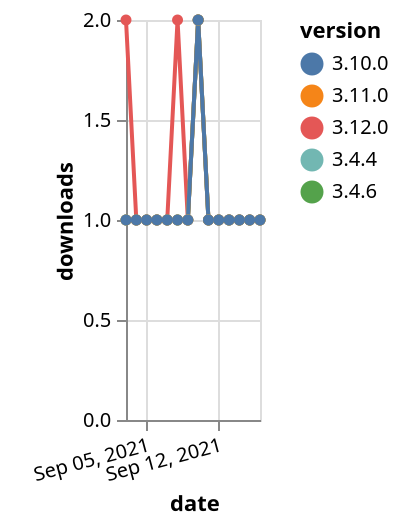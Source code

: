 {"$schema": "https://vega.github.io/schema/vega-lite/v5.json", "description": "A simple bar chart with embedded data.", "data": {"values": [{"date": "2021-09-03", "total": 187, "delta": 2, "version": "3.12.0"}, {"date": "2021-09-04", "total": 188, "delta": 1, "version": "3.12.0"}, {"date": "2021-09-05", "total": 189, "delta": 1, "version": "3.12.0"}, {"date": "2021-09-06", "total": 190, "delta": 1, "version": "3.12.0"}, {"date": "2021-09-07", "total": 191, "delta": 1, "version": "3.12.0"}, {"date": "2021-09-08", "total": 193, "delta": 2, "version": "3.12.0"}, {"date": "2021-09-09", "total": 194, "delta": 1, "version": "3.12.0"}, {"date": "2021-09-10", "total": 196, "delta": 2, "version": "3.12.0"}, {"date": "2021-09-11", "total": 197, "delta": 1, "version": "3.12.0"}, {"date": "2021-09-12", "total": 198, "delta": 1, "version": "3.12.0"}, {"date": "2021-09-13", "total": 199, "delta": 1, "version": "3.12.0"}, {"date": "2021-09-14", "total": 200, "delta": 1, "version": "3.12.0"}, {"date": "2021-09-15", "total": 201, "delta": 1, "version": "3.12.0"}, {"date": "2021-09-16", "total": 202, "delta": 1, "version": "3.12.0"}, {"date": "2021-09-03", "total": 177, "delta": 1, "version": "3.4.6"}, {"date": "2021-09-04", "total": 178, "delta": 1, "version": "3.4.6"}, {"date": "2021-09-05", "total": 179, "delta": 1, "version": "3.4.6"}, {"date": "2021-09-06", "total": 180, "delta": 1, "version": "3.4.6"}, {"date": "2021-09-07", "total": 181, "delta": 1, "version": "3.4.6"}, {"date": "2021-09-08", "total": 182, "delta": 1, "version": "3.4.6"}, {"date": "2021-09-09", "total": 183, "delta": 1, "version": "3.4.6"}, {"date": "2021-09-10", "total": 185, "delta": 2, "version": "3.4.6"}, {"date": "2021-09-11", "total": 186, "delta": 1, "version": "3.4.6"}, {"date": "2021-09-12", "total": 187, "delta": 1, "version": "3.4.6"}, {"date": "2021-09-13", "total": 188, "delta": 1, "version": "3.4.6"}, {"date": "2021-09-14", "total": 189, "delta": 1, "version": "3.4.6"}, {"date": "2021-09-15", "total": 190, "delta": 1, "version": "3.4.6"}, {"date": "2021-09-16", "total": 191, "delta": 1, "version": "3.4.6"}, {"date": "2021-09-03", "total": 212, "delta": 1, "version": "3.4.4"}, {"date": "2021-09-04", "total": 213, "delta": 1, "version": "3.4.4"}, {"date": "2021-09-05", "total": 214, "delta": 1, "version": "3.4.4"}, {"date": "2021-09-06", "total": 215, "delta": 1, "version": "3.4.4"}, {"date": "2021-09-07", "total": 216, "delta": 1, "version": "3.4.4"}, {"date": "2021-09-08", "total": 217, "delta": 1, "version": "3.4.4"}, {"date": "2021-09-09", "total": 218, "delta": 1, "version": "3.4.4"}, {"date": "2021-09-10", "total": 220, "delta": 2, "version": "3.4.4"}, {"date": "2021-09-11", "total": 221, "delta": 1, "version": "3.4.4"}, {"date": "2021-09-12", "total": 222, "delta": 1, "version": "3.4.4"}, {"date": "2021-09-13", "total": 223, "delta": 1, "version": "3.4.4"}, {"date": "2021-09-14", "total": 224, "delta": 1, "version": "3.4.4"}, {"date": "2021-09-15", "total": 225, "delta": 1, "version": "3.4.4"}, {"date": "2021-09-16", "total": 226, "delta": 1, "version": "3.4.4"}, {"date": "2021-09-03", "total": 146, "delta": 1, "version": "3.11.0"}, {"date": "2021-09-04", "total": 147, "delta": 1, "version": "3.11.0"}, {"date": "2021-09-05", "total": 148, "delta": 1, "version": "3.11.0"}, {"date": "2021-09-06", "total": 149, "delta": 1, "version": "3.11.0"}, {"date": "2021-09-07", "total": 150, "delta": 1, "version": "3.11.0"}, {"date": "2021-09-08", "total": 151, "delta": 1, "version": "3.11.0"}, {"date": "2021-09-09", "total": 152, "delta": 1, "version": "3.11.0"}, {"date": "2021-09-10", "total": 154, "delta": 2, "version": "3.11.0"}, {"date": "2021-09-11", "total": 155, "delta": 1, "version": "3.11.0"}, {"date": "2021-09-12", "total": 156, "delta": 1, "version": "3.11.0"}, {"date": "2021-09-13", "total": 157, "delta": 1, "version": "3.11.0"}, {"date": "2021-09-14", "total": 158, "delta": 1, "version": "3.11.0"}, {"date": "2021-09-15", "total": 159, "delta": 1, "version": "3.11.0"}, {"date": "2021-09-16", "total": 160, "delta": 1, "version": "3.11.0"}, {"date": "2021-09-03", "total": 172, "delta": 1, "version": "3.10.0"}, {"date": "2021-09-04", "total": 173, "delta": 1, "version": "3.10.0"}, {"date": "2021-09-05", "total": 174, "delta": 1, "version": "3.10.0"}, {"date": "2021-09-06", "total": 175, "delta": 1, "version": "3.10.0"}, {"date": "2021-09-07", "total": 176, "delta": 1, "version": "3.10.0"}, {"date": "2021-09-08", "total": 177, "delta": 1, "version": "3.10.0"}, {"date": "2021-09-09", "total": 178, "delta": 1, "version": "3.10.0"}, {"date": "2021-09-10", "total": 180, "delta": 2, "version": "3.10.0"}, {"date": "2021-09-11", "total": 181, "delta": 1, "version": "3.10.0"}, {"date": "2021-09-12", "total": 182, "delta": 1, "version": "3.10.0"}, {"date": "2021-09-13", "total": 183, "delta": 1, "version": "3.10.0"}, {"date": "2021-09-14", "total": 184, "delta": 1, "version": "3.10.0"}, {"date": "2021-09-15", "total": 185, "delta": 1, "version": "3.10.0"}, {"date": "2021-09-16", "total": 186, "delta": 1, "version": "3.10.0"}]}, "width": "container", "mark": {"type": "line", "point": {"filled": true}}, "encoding": {"x": {"field": "date", "type": "temporal", "timeUnit": "yearmonthdate", "title": "date", "axis": {"labelAngle": -15}}, "y": {"field": "delta", "type": "quantitative", "title": "downloads"}, "color": {"field": "version", "type": "nominal"}, "tooltip": {"field": "delta"}}}